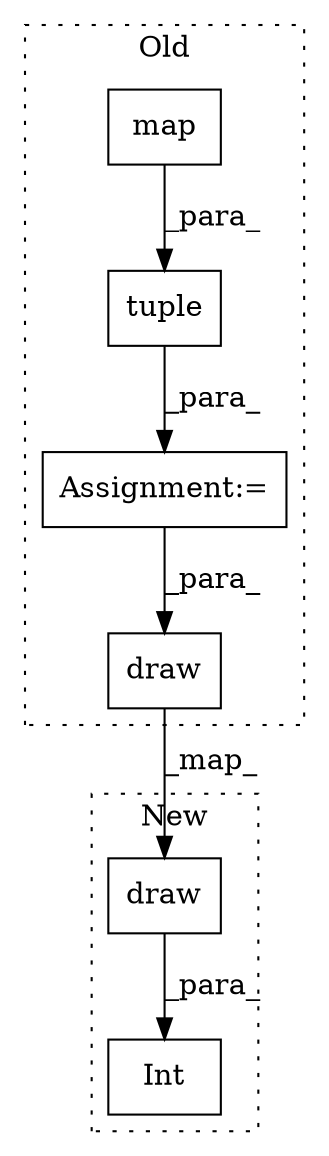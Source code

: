 digraph G {
subgraph cluster0 {
1 [label="map" a="32" s="1257,1270" l="4,1" shape="box"];
3 [label="tuple" a="32" s="1236,1410" l="15,-3" shape="box"];
4 [label="draw" a="32" s="1434,1454" l="5,1" shape="box"];
6 [label="Assignment:=" a="7" s="1530" l="29" shape="box"];
label = "Old";
style="dotted";
}
subgraph cluster1 {
2 [label="Int" a="32" s="1209,1234" l="4,1" shape="box"];
5 [label="draw" a="32" s="1213,1233" l="5,1" shape="box"];
label = "New";
style="dotted";
}
1 -> 3 [label="_para_"];
3 -> 6 [label="_para_"];
4 -> 5 [label="_map_"];
5 -> 2 [label="_para_"];
6 -> 4 [label="_para_"];
}